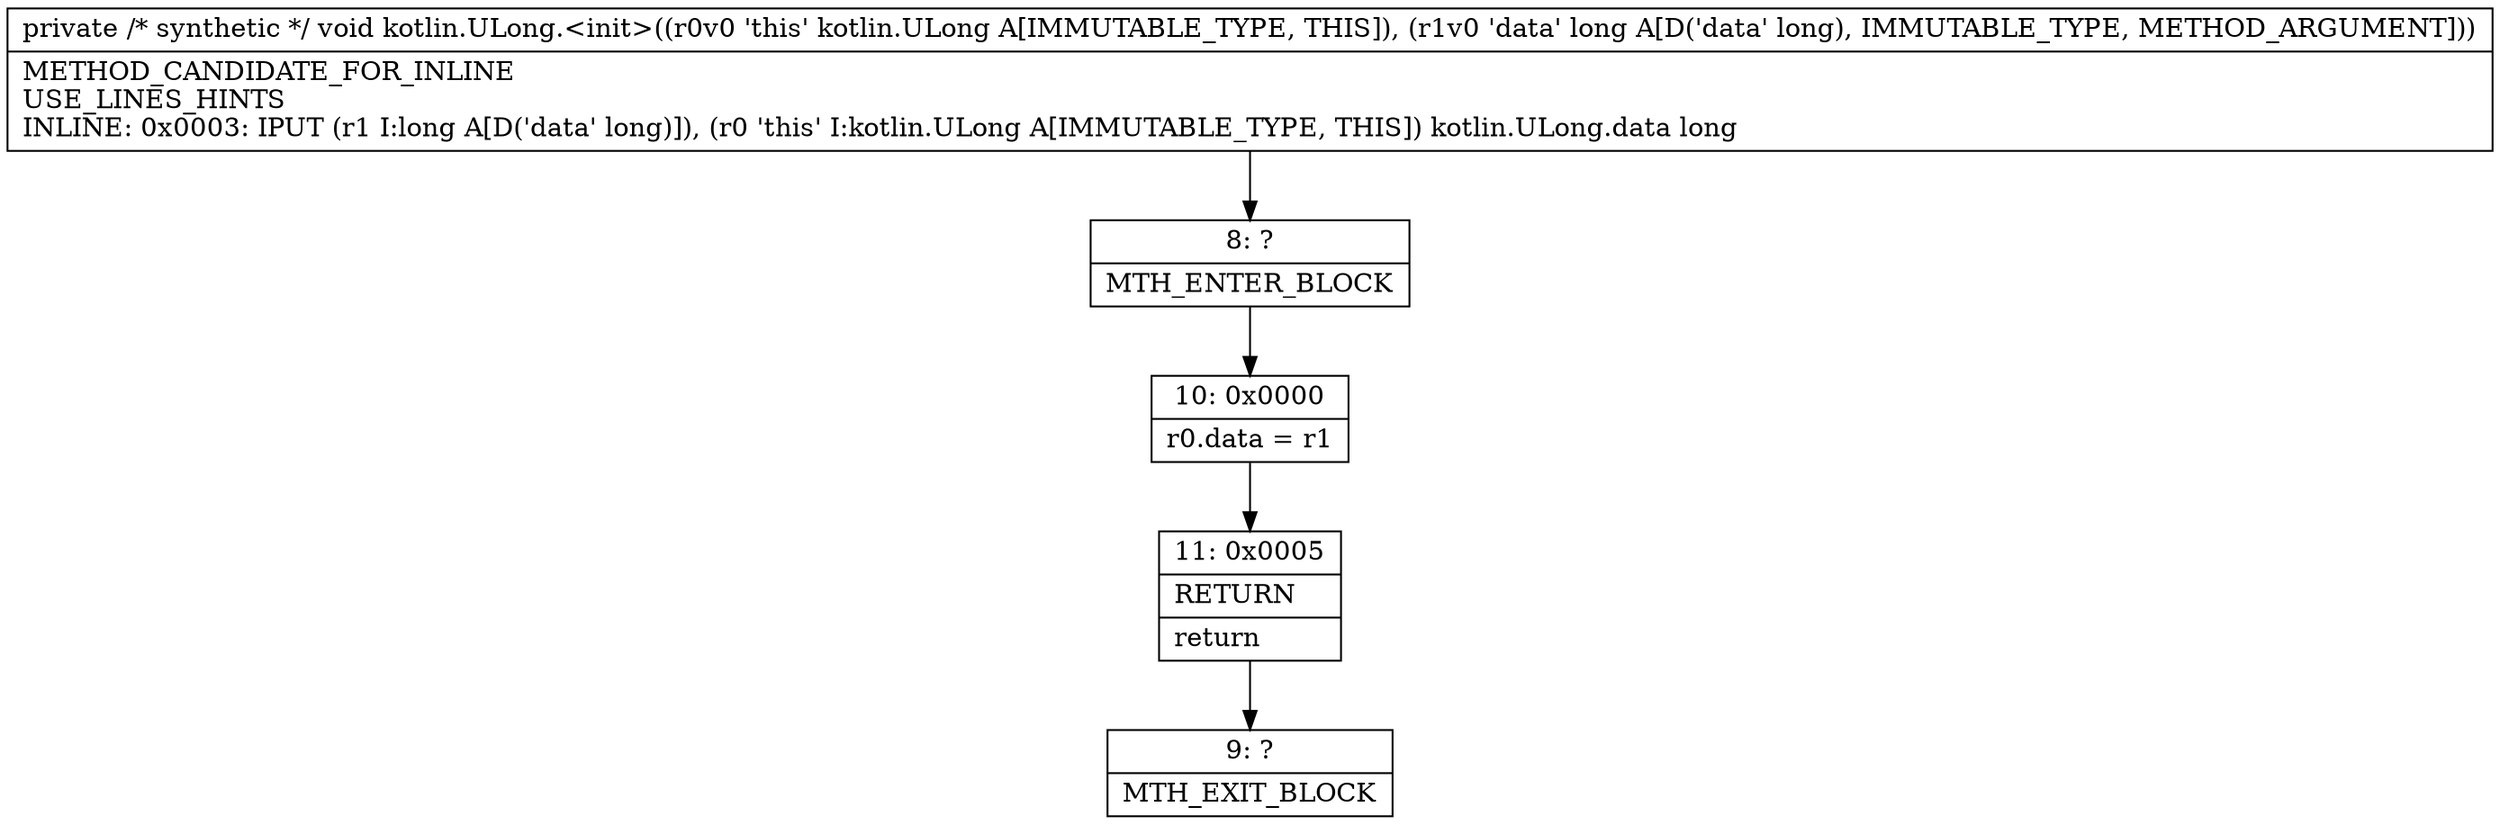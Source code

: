 digraph "CFG forkotlin.ULong.\<init\>(J)V" {
Node_8 [shape=record,label="{8\:\ ?|MTH_ENTER_BLOCK\l}"];
Node_10 [shape=record,label="{10\:\ 0x0000|r0.data = r1\l}"];
Node_11 [shape=record,label="{11\:\ 0x0005|RETURN\l|return\l}"];
Node_9 [shape=record,label="{9\:\ ?|MTH_EXIT_BLOCK\l}"];
MethodNode[shape=record,label="{private \/* synthetic *\/ void kotlin.ULong.\<init\>((r0v0 'this' kotlin.ULong A[IMMUTABLE_TYPE, THIS]), (r1v0 'data' long A[D('data' long), IMMUTABLE_TYPE, METHOD_ARGUMENT]))  | METHOD_CANDIDATE_FOR_INLINE\lUSE_LINES_HINTS\lINLINE: 0x0003: IPUT  (r1 I:long A[D('data' long)]), (r0 'this' I:kotlin.ULong A[IMMUTABLE_TYPE, THIS]) kotlin.ULong.data long\l}"];
MethodNode -> Node_8;Node_8 -> Node_10;
Node_10 -> Node_11;
Node_11 -> Node_9;
}

